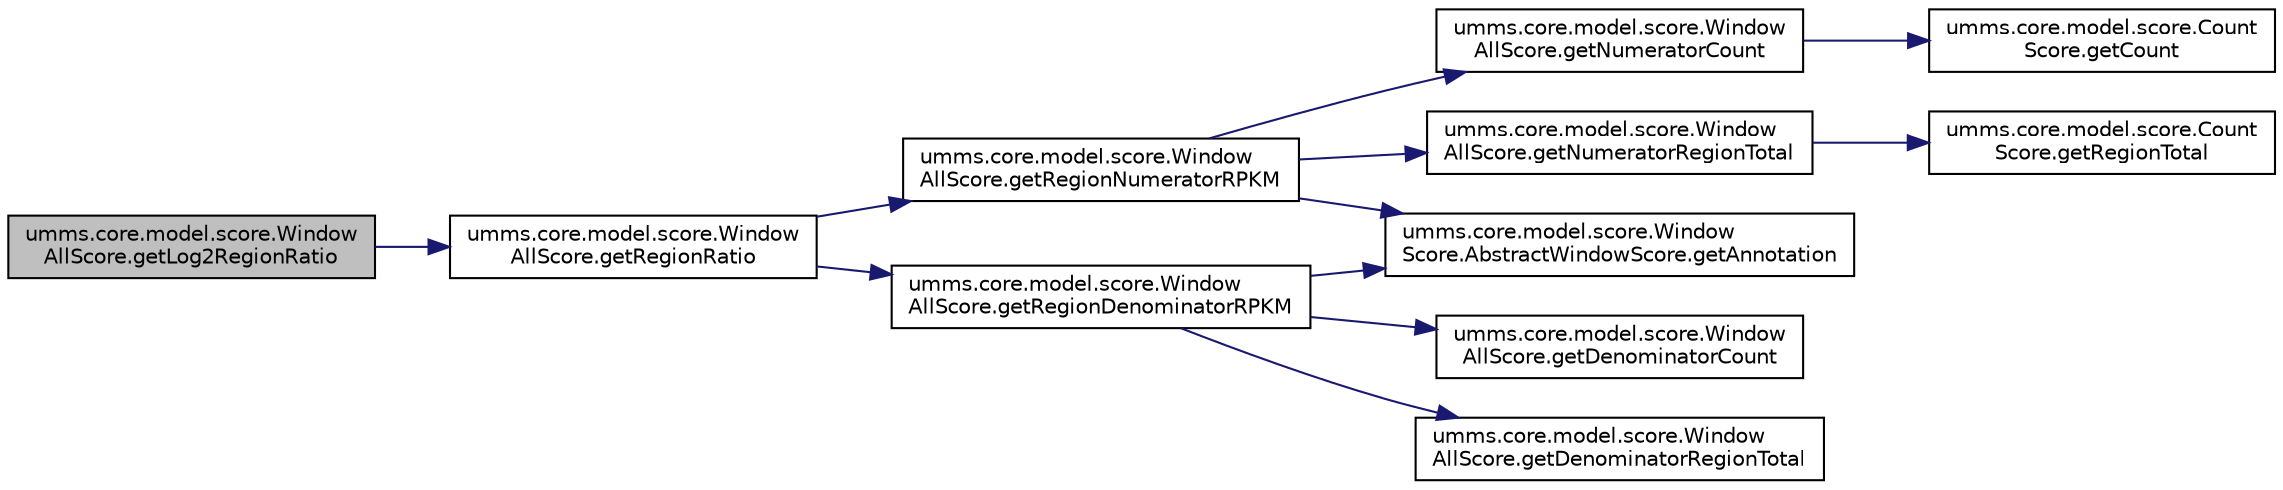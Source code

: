 digraph "umms.core.model.score.WindowAllScore.getLog2RegionRatio"
{
  edge [fontname="Helvetica",fontsize="10",labelfontname="Helvetica",labelfontsize="10"];
  node [fontname="Helvetica",fontsize="10",shape=record];
  rankdir="LR";
  Node1 [label="umms.core.model.score.Window\lAllScore.getLog2RegionRatio",height=0.2,width=0.4,color="black", fillcolor="grey75", style="filled" fontcolor="black"];
  Node1 -> Node2 [color="midnightblue",fontsize="10",style="solid"];
  Node2 [label="umms.core.model.score.Window\lAllScore.getRegionRatio",height=0.2,width=0.4,color="black", fillcolor="white", style="filled",URL="$classumms_1_1core_1_1model_1_1score_1_1_window_all_score.html#a0836eff5c3d1631e4c502fe96b8ea068"];
  Node2 -> Node3 [color="midnightblue",fontsize="10",style="solid"];
  Node3 [label="umms.core.model.score.Window\lAllScore.getRegionNumeratorRPKM",height=0.2,width=0.4,color="black", fillcolor="white", style="filled",URL="$classumms_1_1core_1_1model_1_1score_1_1_window_all_score.html#a52d6f602bc5ff6a0df966f204fe93284"];
  Node3 -> Node4 [color="midnightblue",fontsize="10",style="solid"];
  Node4 [label="umms.core.model.score.Window\lAllScore.getNumeratorCount",height=0.2,width=0.4,color="black", fillcolor="white", style="filled",URL="$classumms_1_1core_1_1model_1_1score_1_1_window_all_score.html#a87f4de8b66a065747c088ea070800a86"];
  Node4 -> Node5 [color="midnightblue",fontsize="10",style="solid"];
  Node5 [label="umms.core.model.score.Count\lScore.getCount",height=0.2,width=0.4,color="black", fillcolor="white", style="filled",URL="$classumms_1_1core_1_1model_1_1score_1_1_count_score.html#a906acf2141cba6fab150c85de37ca2b5"];
  Node3 -> Node6 [color="midnightblue",fontsize="10",style="solid"];
  Node6 [label="umms.core.model.score.Window\lAllScore.getNumeratorRegionTotal",height=0.2,width=0.4,color="black", fillcolor="white", style="filled",URL="$classumms_1_1core_1_1model_1_1score_1_1_window_all_score.html#aa84f99d749d254db6655f66a650f618a"];
  Node6 -> Node7 [color="midnightblue",fontsize="10",style="solid"];
  Node7 [label="umms.core.model.score.Count\lScore.getRegionTotal",height=0.2,width=0.4,color="black", fillcolor="white", style="filled",URL="$classumms_1_1core_1_1model_1_1score_1_1_count_score.html#a067ecd35931600525a2fcd10c25d0f7a"];
  Node3 -> Node8 [color="midnightblue",fontsize="10",style="solid"];
  Node8 [label="umms.core.model.score.Window\lScore.AbstractWindowScore.getAnnotation",height=0.2,width=0.4,color="black", fillcolor="white", style="filled",URL="$classumms_1_1core_1_1model_1_1score_1_1_window_score_1_1_abstract_window_score.html#a1005010d00c6d09f70b39da815c3ee38"];
  Node2 -> Node9 [color="midnightblue",fontsize="10",style="solid"];
  Node9 [label="umms.core.model.score.Window\lAllScore.getRegionDenominatorRPKM",height=0.2,width=0.4,color="black", fillcolor="white", style="filled",URL="$classumms_1_1core_1_1model_1_1score_1_1_window_all_score.html#a3392c352a23ed36bc60920a66a7d12de"];
  Node9 -> Node10 [color="midnightblue",fontsize="10",style="solid"];
  Node10 [label="umms.core.model.score.Window\lAllScore.getDenominatorCount",height=0.2,width=0.4,color="black", fillcolor="white", style="filled",URL="$classumms_1_1core_1_1model_1_1score_1_1_window_all_score.html#a9ae2b2657a9333aadf08d70bbe92d35e"];
  Node9 -> Node11 [color="midnightblue",fontsize="10",style="solid"];
  Node11 [label="umms.core.model.score.Window\lAllScore.getDenominatorRegionTotal",height=0.2,width=0.4,color="black", fillcolor="white", style="filled",URL="$classumms_1_1core_1_1model_1_1score_1_1_window_all_score.html#abea956161e9e1cba7c6e23d64ef8cd2e"];
  Node9 -> Node8 [color="midnightblue",fontsize="10",style="solid"];
}
